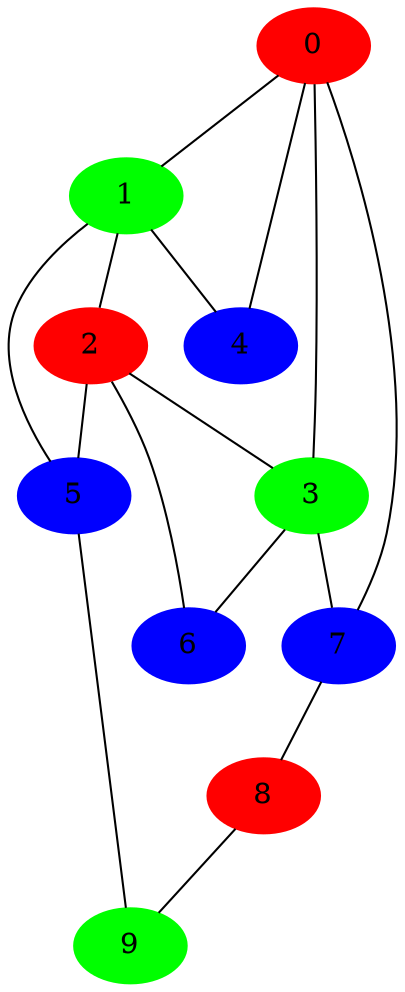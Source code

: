 graph one
{
0 -- 1;
0 -- 3;
0 -- 4;
0 -- 7;
1 -- 2;
1 -- 4;
1 -- 5;
2 -- 3;
2 -- 5;
2 -- 6;
3 -- 6;
3 -- 7;
5 -- 9;
7 -- 8;
8 -- 9;
0  [color = red , style = filled] ;
1  [color = green , style = filled] ;
2  [color = red , style = filled] ;
3  [color = green , style = filled] ;
4  [color = blue , style = filled] ;
5  [color = blue , style = filled] ;
6  [color = blue , style = filled] ;
7  [color = blue , style = filled] ;
8  [color = red , style = filled] ;
9  [color = green , style = filled] ;
}
